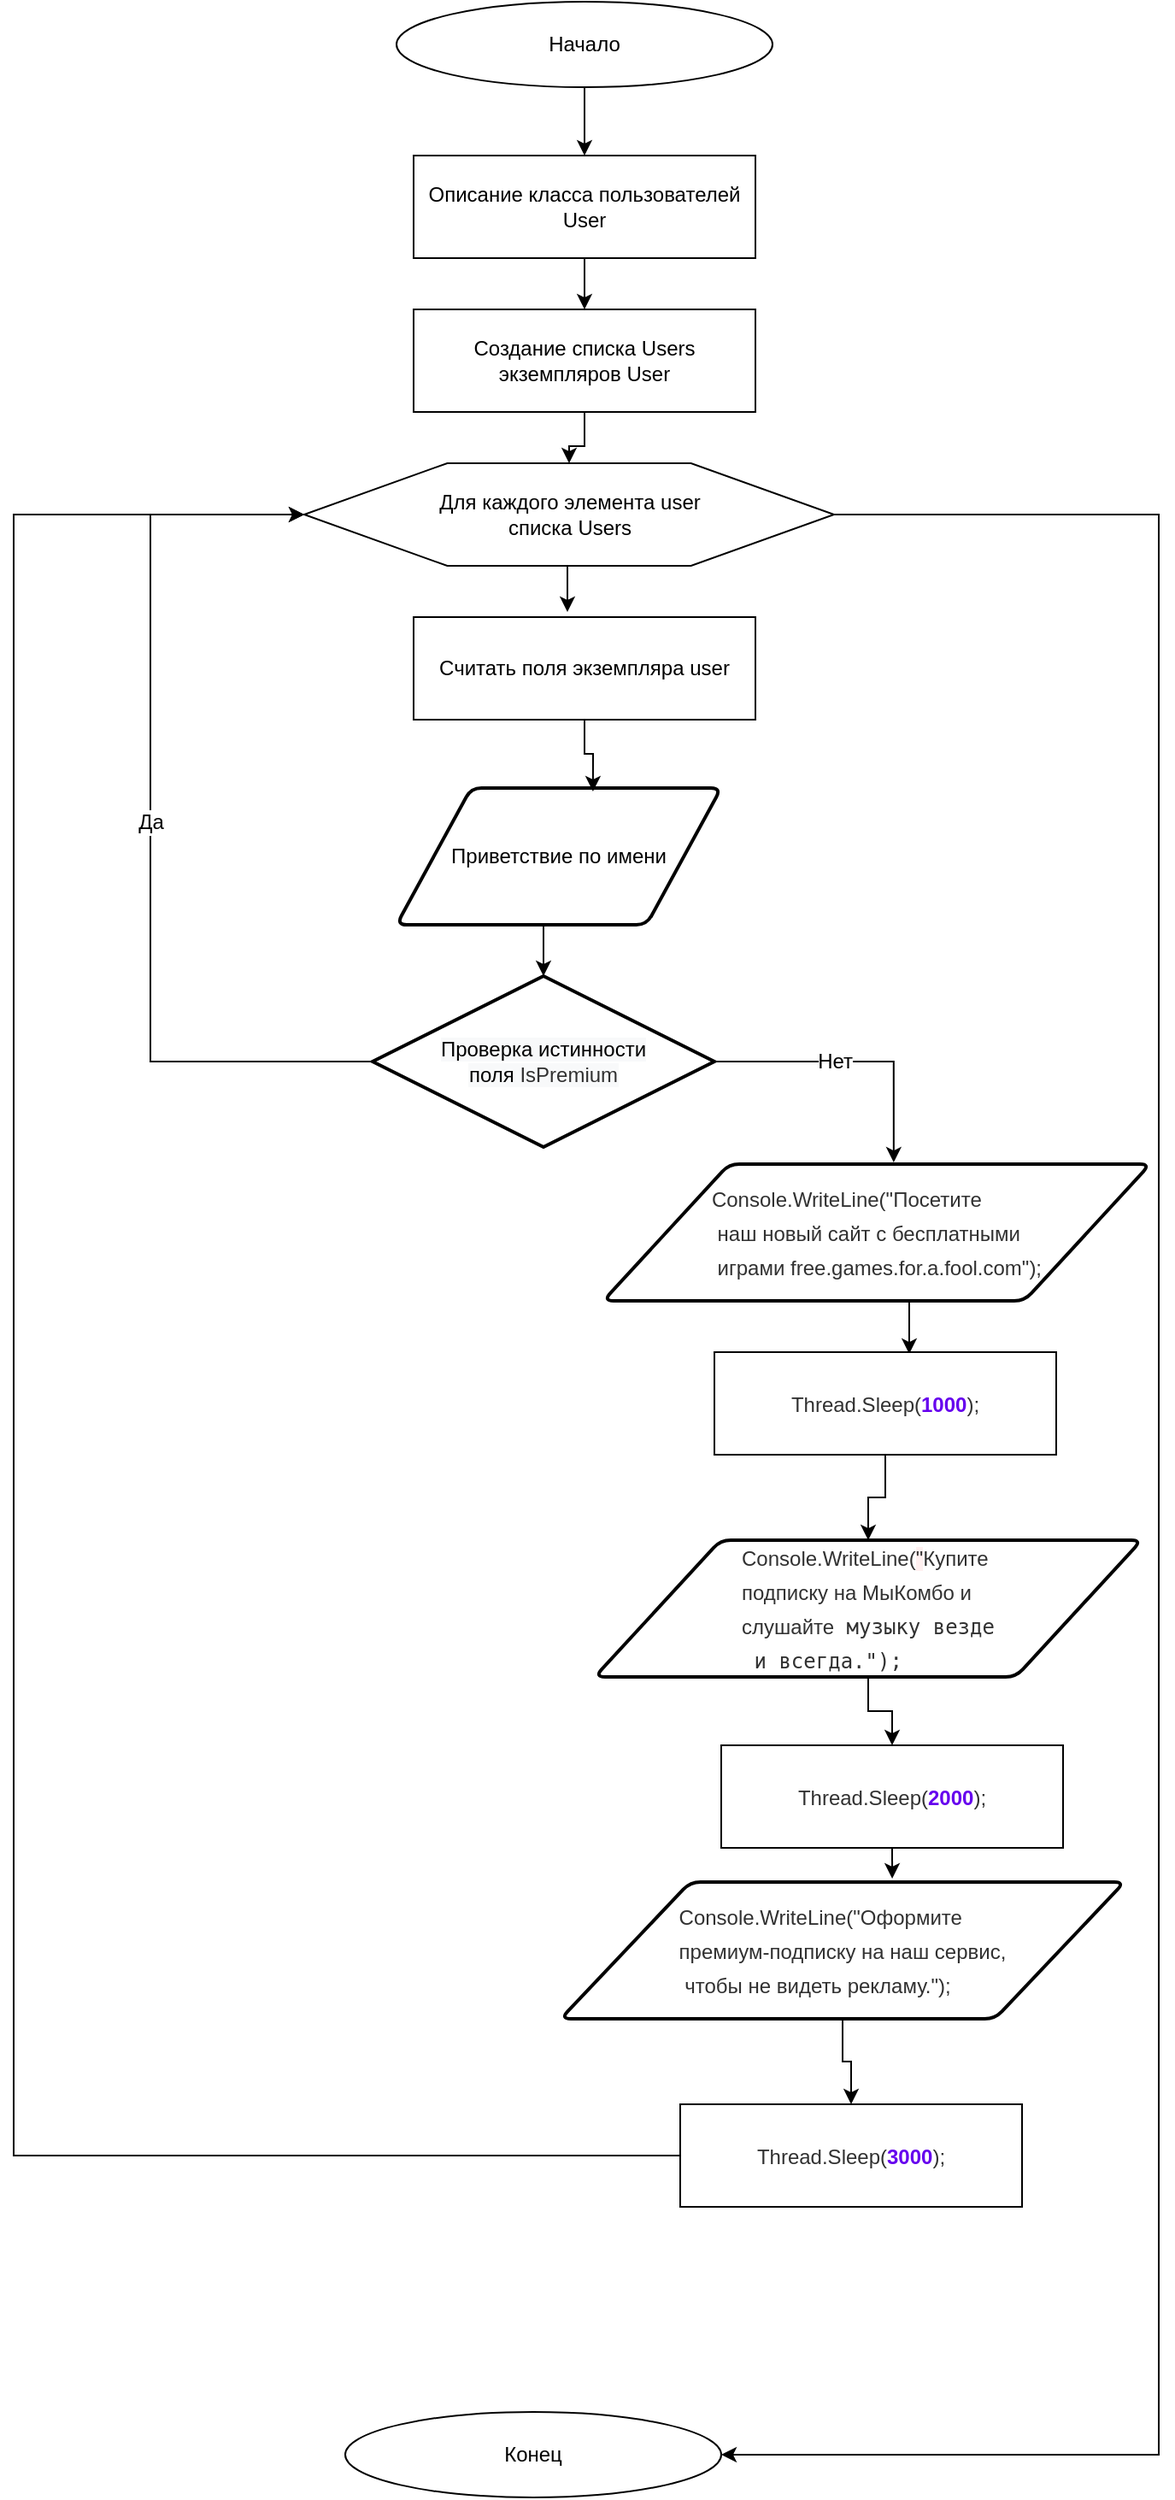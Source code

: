 <mxfile version="16.5.6" type="device"><diagram id="C5RBs43oDa-KdzZeNtuy" name="Page-1"><mxGraphModel dx="1422" dy="762" grid="1" gridSize="10" guides="1" tooltips="1" connect="1" arrows="1" fold="1" page="1" pageScale="1" pageWidth="827" pageHeight="1169" math="0" shadow="0"><root><mxCell id="WIyWlLk6GJQsqaUBKTNV-0"/><mxCell id="WIyWlLk6GJQsqaUBKTNV-1" parent="WIyWlLk6GJQsqaUBKTNV-0"/><mxCell id="hRNkvO-N4JvhFnzbiCry-7" style="edgeStyle=orthogonalEdgeStyle;rounded=0;orthogonalLoop=1;jettySize=auto;html=1;exitX=0.5;exitY=1;exitDx=0;exitDy=0;" edge="1" parent="WIyWlLk6GJQsqaUBKTNV-1" source="hRNkvO-N4JvhFnzbiCry-0" target="hRNkvO-N4JvhFnzbiCry-3"><mxGeometry relative="1" as="geometry"/></mxCell><mxCell id="hRNkvO-N4JvhFnzbiCry-0" value="Начало" style="ellipse;whiteSpace=wrap;html=1;" vertex="1" parent="WIyWlLk6GJQsqaUBKTNV-1"><mxGeometry x="304" y="40" width="220" height="50" as="geometry"/></mxCell><mxCell id="hRNkvO-N4JvhFnzbiCry-2" value="Конец" style="ellipse;whiteSpace=wrap;html=1;" vertex="1" parent="WIyWlLk6GJQsqaUBKTNV-1"><mxGeometry x="274" y="1450" width="220" height="50" as="geometry"/></mxCell><mxCell id="hRNkvO-N4JvhFnzbiCry-8" style="edgeStyle=orthogonalEdgeStyle;rounded=0;orthogonalLoop=1;jettySize=auto;html=1;exitX=0.5;exitY=1;exitDx=0;exitDy=0;entryX=0.5;entryY=0;entryDx=0;entryDy=0;" edge="1" parent="WIyWlLk6GJQsqaUBKTNV-1" source="hRNkvO-N4JvhFnzbiCry-3" target="hRNkvO-N4JvhFnzbiCry-4"><mxGeometry relative="1" as="geometry"/></mxCell><mxCell id="hRNkvO-N4JvhFnzbiCry-3" value="Описание класса пользователей User" style="rounded=0;whiteSpace=wrap;html=1;" vertex="1" parent="WIyWlLk6GJQsqaUBKTNV-1"><mxGeometry x="314" y="130" width="200" height="60" as="geometry"/></mxCell><mxCell id="hRNkvO-N4JvhFnzbiCry-12" style="edgeStyle=orthogonalEdgeStyle;rounded=0;orthogonalLoop=1;jettySize=auto;html=1;exitX=0.5;exitY=1;exitDx=0;exitDy=0;fontFamily=Helvetica;fontSize=12;" edge="1" parent="WIyWlLk6GJQsqaUBKTNV-1" source="hRNkvO-N4JvhFnzbiCry-4" target="hRNkvO-N4JvhFnzbiCry-10"><mxGeometry relative="1" as="geometry"/></mxCell><mxCell id="hRNkvO-N4JvhFnzbiCry-4" value="Создание списка Users экземпляров User" style="rounded=0;whiteSpace=wrap;html=1;" vertex="1" parent="WIyWlLk6GJQsqaUBKTNV-1"><mxGeometry x="314" y="220" width="200" height="60" as="geometry"/></mxCell><mxCell id="hRNkvO-N4JvhFnzbiCry-31" style="edgeStyle=orthogonalEdgeStyle;rounded=0;orthogonalLoop=1;jettySize=auto;html=1;exitX=0.5;exitY=1;exitDx=0;exitDy=0;entryX=0.5;entryY=0;entryDx=0;entryDy=0;entryPerimeter=0;fontFamily=Helvetica;fontSize=12;" edge="1" parent="WIyWlLk6GJQsqaUBKTNV-1" source="hRNkvO-N4JvhFnzbiCry-9" target="hRNkvO-N4JvhFnzbiCry-16"><mxGeometry relative="1" as="geometry"/></mxCell><mxCell id="hRNkvO-N4JvhFnzbiCry-9" value="Приветствие по имени" style="shape=parallelogram;html=1;strokeWidth=2;perimeter=parallelogramPerimeter;whiteSpace=wrap;rounded=1;arcSize=12;size=0.23;" vertex="1" parent="WIyWlLk6GJQsqaUBKTNV-1"><mxGeometry x="304" y="500" width="190" height="80" as="geometry"/></mxCell><mxCell id="hRNkvO-N4JvhFnzbiCry-13" style="edgeStyle=orthogonalEdgeStyle;rounded=0;orthogonalLoop=1;jettySize=auto;html=1;exitX=0.5;exitY=1;exitDx=0;exitDy=0;entryX=0.45;entryY=-0.05;entryDx=0;entryDy=0;entryPerimeter=0;fontFamily=Helvetica;fontSize=12;" edge="1" parent="WIyWlLk6GJQsqaUBKTNV-1" source="hRNkvO-N4JvhFnzbiCry-10" target="hRNkvO-N4JvhFnzbiCry-11"><mxGeometry relative="1" as="geometry"/></mxCell><mxCell id="hRNkvO-N4JvhFnzbiCry-14" style="edgeStyle=orthogonalEdgeStyle;rounded=0;orthogonalLoop=1;jettySize=auto;html=1;exitX=1;exitY=0.5;exitDx=0;exitDy=0;entryX=1;entryY=0.5;entryDx=0;entryDy=0;fontFamily=Helvetica;fontSize=12;" edge="1" parent="WIyWlLk6GJQsqaUBKTNV-1" source="hRNkvO-N4JvhFnzbiCry-10" target="hRNkvO-N4JvhFnzbiCry-2"><mxGeometry relative="1" as="geometry"><Array as="points"><mxPoint x="750" y="340"/><mxPoint x="750" y="1475"/></Array></mxGeometry></mxCell><mxCell id="hRNkvO-N4JvhFnzbiCry-10" value="Для каждого элемента user&lt;br&gt;списка Users" style="verticalLabelPosition=middle;verticalAlign=middle;html=1;shape=hexagon;perimeter=hexagonPerimeter2;arcSize=6;size=0.27;labelPosition=center;align=center;" vertex="1" parent="WIyWlLk6GJQsqaUBKTNV-1"><mxGeometry x="250" y="310" width="310" height="60" as="geometry"/></mxCell><mxCell id="hRNkvO-N4JvhFnzbiCry-15" style="edgeStyle=orthogonalEdgeStyle;rounded=0;orthogonalLoop=1;jettySize=auto;html=1;exitX=0.5;exitY=1;exitDx=0;exitDy=0;entryX=0.605;entryY=0.025;entryDx=0;entryDy=0;entryPerimeter=0;fontFamily=Helvetica;fontSize=12;" edge="1" parent="WIyWlLk6GJQsqaUBKTNV-1" source="hRNkvO-N4JvhFnzbiCry-11" target="hRNkvO-N4JvhFnzbiCry-9"><mxGeometry relative="1" as="geometry"/></mxCell><mxCell id="hRNkvO-N4JvhFnzbiCry-11" value="Считать поля&lt;span&gt;&amp;nbsp;экземпляра user&lt;/span&gt;" style="rounded=0;whiteSpace=wrap;html=1;" vertex="1" parent="WIyWlLk6GJQsqaUBKTNV-1"><mxGeometry x="314" y="400" width="200" height="60" as="geometry"/></mxCell><mxCell id="hRNkvO-N4JvhFnzbiCry-17" value="Да" style="edgeStyle=orthogonalEdgeStyle;rounded=0;orthogonalLoop=1;jettySize=auto;html=1;exitX=0;exitY=0.5;exitDx=0;exitDy=0;exitPerimeter=0;entryX=0;entryY=0.5;entryDx=0;entryDy=0;fontFamily=Helvetica;fontSize=12;labelPosition=center;verticalLabelPosition=middle;align=center;verticalAlign=middle;" edge="1" parent="WIyWlLk6GJQsqaUBKTNV-1" source="hRNkvO-N4JvhFnzbiCry-16" target="hRNkvO-N4JvhFnzbiCry-10"><mxGeometry relative="1" as="geometry"><Array as="points"><mxPoint x="160" y="660"/><mxPoint x="160" y="340"/></Array></mxGeometry></mxCell><mxCell id="hRNkvO-N4JvhFnzbiCry-25" value="Нет" style="edgeStyle=orthogonalEdgeStyle;rounded=0;orthogonalLoop=1;jettySize=auto;html=1;exitX=1;exitY=0.5;exitDx=0;exitDy=0;exitPerimeter=0;entryX=0.531;entryY=-0.012;entryDx=0;entryDy=0;entryPerimeter=0;fontFamily=Helvetica;fontSize=12;labelPosition=left;verticalLabelPosition=middle;align=right;verticalAlign=middle;" edge="1" parent="WIyWlLk6GJQsqaUBKTNV-1" source="hRNkvO-N4JvhFnzbiCry-16" target="hRNkvO-N4JvhFnzbiCry-18"><mxGeometry relative="1" as="geometry"/></mxCell><mxCell id="hRNkvO-N4JvhFnzbiCry-16" value="&#10;&#10;&lt;span style=&quot;color: rgb(0, 0, 0); font-family: helvetica; font-size: 12px; font-style: normal; font-weight: 400; letter-spacing: normal; text-align: center; text-indent: 0px; text-transform: none; word-spacing: 0px; background-color: rgb(248, 249, 250); display: inline; float: none;&quot;&gt;Проверка истинности поля&amp;nbsp;&lt;/span&gt;&lt;span style=&quot;font-family: helvetica; font-size: 12px; font-style: normal; font-weight: 400; letter-spacing: normal; text-indent: 0px; text-transform: none; word-spacing: 0px; background-color: rgb(248, 249, 250); color: rgb(49, 49, 49); text-align: left;&quot;&gt;IsPremium&lt;/span&gt;&#10;&#10;" style="strokeWidth=2;html=1;shape=mxgraph.flowchart.decision;whiteSpace=wrap;fontFamily=Helvetica;fontSize=12;" vertex="1" parent="WIyWlLk6GJQsqaUBKTNV-1"><mxGeometry x="290" y="610" width="200" height="100" as="geometry"/></mxCell><mxCell id="hRNkvO-N4JvhFnzbiCry-20" style="edgeStyle=orthogonalEdgeStyle;rounded=0;orthogonalLoop=1;jettySize=auto;html=1;exitX=0.5;exitY=1;exitDx=0;exitDy=0;entryX=0.57;entryY=0.017;entryDx=0;entryDy=0;entryPerimeter=0;fontFamily=Helvetica;fontSize=12;" edge="1" parent="WIyWlLk6GJQsqaUBKTNV-1" source="hRNkvO-N4JvhFnzbiCry-18" target="hRNkvO-N4JvhFnzbiCry-19"><mxGeometry relative="1" as="geometry"/></mxCell><mxCell id="hRNkvO-N4JvhFnzbiCry-18" value="&lt;pre style=&quot;box-sizing: inherit ; overflow-wrap: break-word ; line-height: 20px ; margin-top: 0px ; margin-bottom: 0px ; color: rgb(49 , 49 , 49) ; text-align: left&quot;&gt;&lt;font face=&quot;Helvetica&quot; style=&quot;font-size: 12px&quot;&gt;&lt;font&gt;Console.WriteLine(&quot;&lt;/font&gt;Посетите&lt;/font&gt;&lt;/pre&gt;&lt;pre style=&quot;box-sizing: inherit ; overflow-wrap: break-word ; line-height: 20px ; margin-top: 0px ; margin-bottom: 0px ; color: rgb(49 , 49 , 49) ; text-align: left&quot;&gt;&lt;font face=&quot;Helvetica&quot; style=&quot;font-size: 12px&quot;&gt; наш новый сайт с бесплатными&lt;/font&gt;&lt;/pre&gt;&lt;pre style=&quot;box-sizing: inherit ; overflow-wrap: break-word ; line-height: 20px ; margin-top: 0px ; margin-bottom: 0px ; color: rgb(49 , 49 , 49) ; text-align: left&quot;&gt;&lt;font face=&quot;Helvetica&quot; style=&quot;font-size: 12px&quot;&gt; играми free.games.for.a.fool.com&quot;&lt;span&gt;);&lt;/span&gt;&lt;/font&gt;&lt;br&gt;&lt;/pre&gt;" style="shape=parallelogram;html=1;strokeWidth=2;perimeter=parallelogramPerimeter;whiteSpace=wrap;rounded=1;arcSize=12;size=0.23;" vertex="1" parent="WIyWlLk6GJQsqaUBKTNV-1"><mxGeometry x="425" y="720" width="320" height="80" as="geometry"/></mxCell><mxCell id="hRNkvO-N4JvhFnzbiCry-22" style="edgeStyle=orthogonalEdgeStyle;rounded=0;orthogonalLoop=1;jettySize=auto;html=1;exitX=0.5;exitY=1;exitDx=0;exitDy=0;fontFamily=Helvetica;fontSize=12;" edge="1" parent="WIyWlLk6GJQsqaUBKTNV-1" source="hRNkvO-N4JvhFnzbiCry-19" target="hRNkvO-N4JvhFnzbiCry-21"><mxGeometry relative="1" as="geometry"/></mxCell><mxCell id="hRNkvO-N4JvhFnzbiCry-19" value="&lt;pre style=&quot;box-sizing: inherit ; overflow-wrap: break-word ; line-height: 20px ; margin-top: 0px ; margin-bottom: 0px ; color: rgb(49 , 49 , 49) ; text-align: left&quot;&gt;&lt;font face=&quot;Helvetica&quot; style=&quot;font-size: 12px&quot;&gt;Thread.Sleep(&lt;span style=&quot;box-sizing: inherit ; color: rgb(102 , 0 , 238) ; font-style: inherit ; font-variant: inherit ; font-weight: bold ; font-stretch: inherit ; line-height: 1.4em&quot;&gt;1000&lt;/span&gt;);&lt;/font&gt;&lt;/pre&gt;" style="rounded=0;whiteSpace=wrap;html=1;" vertex="1" parent="WIyWlLk6GJQsqaUBKTNV-1"><mxGeometry x="490" y="830" width="200" height="60" as="geometry"/></mxCell><mxCell id="hRNkvO-N4JvhFnzbiCry-24" style="edgeStyle=orthogonalEdgeStyle;rounded=0;orthogonalLoop=1;jettySize=auto;html=1;exitX=0.5;exitY=1;exitDx=0;exitDy=0;entryX=0.5;entryY=0;entryDx=0;entryDy=0;fontFamily=Helvetica;fontSize=12;" edge="1" parent="WIyWlLk6GJQsqaUBKTNV-1" source="hRNkvO-N4JvhFnzbiCry-21" target="hRNkvO-N4JvhFnzbiCry-23"><mxGeometry relative="1" as="geometry"/></mxCell><mxCell id="hRNkvO-N4JvhFnzbiCry-21" value="&lt;pre style=&quot;box-sizing: inherit ; overflow-wrap: break-word ; line-height: 20px ; margin-top: 0px ; margin-bottom: 0px ; color: rgb(49 , 49 , 49) ; text-align: left&quot;&gt;&lt;font face=&quot;Helvetica&quot; style=&quot;font-size: 12px&quot;&gt;&lt;font&gt;Console.WriteLine(&lt;span style=&quot;box-sizing: inherit ; color: inherit ; font-style: inherit ; font-variant: inherit ; font-weight: inherit ; font-stretch: inherit ; line-height: 1.4em ; background-color: rgb(255 , 240 , 240)&quot;&gt;&quot;&lt;/span&gt;&lt;/font&gt;Купите &lt;/font&gt;&lt;/pre&gt;&lt;pre style=&quot;box-sizing: inherit ; overflow-wrap: break-word ; line-height: 20px ; margin-top: 0px ; margin-bottom: 0px ; color: rgb(49 , 49 , 49) ; text-align: left&quot;&gt;&lt;font face=&quot;Helvetica&quot; style=&quot;font-size: 12px&quot;&gt;подписку на МыКомбо и &lt;/font&gt;&lt;/pre&gt;&lt;pre style=&quot;box-sizing: inherit ; overflow-wrap: break-word ; line-height: 20px ; margin-top: 0px ; margin-bottom: 0px ; color: rgb(49 , 49 , 49) ; text-align: left&quot;&gt;&lt;font face=&quot;Helvetica&quot; style=&quot;font-size: 12px&quot;&gt;слушайте&lt;/font&gt; музыку везде&lt;/pre&gt;&lt;pre style=&quot;box-sizing: inherit ; overflow-wrap: break-word ; line-height: 20px ; margin-top: 0px ; margin-bottom: 0px ; color: rgb(49 , 49 , 49) ; text-align: left&quot;&gt; и всегда.&quot;);&lt;/pre&gt;" style="shape=parallelogram;html=1;strokeWidth=2;perimeter=parallelogramPerimeter;whiteSpace=wrap;rounded=1;arcSize=12;size=0.23;" vertex="1" parent="WIyWlLk6GJQsqaUBKTNV-1"><mxGeometry x="420" y="940" width="320" height="80" as="geometry"/></mxCell><mxCell id="hRNkvO-N4JvhFnzbiCry-27" style="edgeStyle=orthogonalEdgeStyle;rounded=0;orthogonalLoop=1;jettySize=auto;html=1;exitX=0.5;exitY=1;exitDx=0;exitDy=0;entryX=0.588;entryY=-0.025;entryDx=0;entryDy=0;entryPerimeter=0;fontFamily=Helvetica;fontSize=12;" edge="1" parent="WIyWlLk6GJQsqaUBKTNV-1" source="hRNkvO-N4JvhFnzbiCry-23" target="hRNkvO-N4JvhFnzbiCry-26"><mxGeometry relative="1" as="geometry"/></mxCell><mxCell id="hRNkvO-N4JvhFnzbiCry-23" value="&lt;pre style=&quot;box-sizing: inherit ; overflow-wrap: break-word ; line-height: 20px ; margin-top: 0px ; margin-bottom: 0px ; color: rgb(49 , 49 , 49) ; text-align: left&quot;&gt;&lt;font face=&quot;Helvetica&quot; style=&quot;font-size: 12px&quot;&gt;Thread.Sleep(&lt;span style=&quot;box-sizing: inherit ; color: rgb(102 , 0 , 238) ; font-style: inherit ; font-variant: inherit ; font-weight: bold ; font-stretch: inherit ; line-height: 1.4em&quot;&gt;2000&lt;/span&gt;);&lt;/font&gt;&lt;/pre&gt;" style="rounded=0;whiteSpace=wrap;html=1;" vertex="1" parent="WIyWlLk6GJQsqaUBKTNV-1"><mxGeometry x="494" y="1060" width="200" height="60" as="geometry"/></mxCell><mxCell id="hRNkvO-N4JvhFnzbiCry-29" style="edgeStyle=orthogonalEdgeStyle;rounded=0;orthogonalLoop=1;jettySize=auto;html=1;exitX=0.5;exitY=1;exitDx=0;exitDy=0;entryX=0.5;entryY=0;entryDx=0;entryDy=0;fontFamily=Helvetica;fontSize=12;" edge="1" parent="WIyWlLk6GJQsqaUBKTNV-1" source="hRNkvO-N4JvhFnzbiCry-26" target="hRNkvO-N4JvhFnzbiCry-28"><mxGeometry relative="1" as="geometry"/></mxCell><mxCell id="hRNkvO-N4JvhFnzbiCry-26" value="&lt;pre style=&quot;box-sizing: inherit ; overflow-wrap: break-word ; line-height: 20px ; margin-top: 0px ; margin-bottom: 0px ; color: rgb(49 , 49 , 49) ; text-align: left&quot;&gt;&lt;font face=&quot;Helvetica&quot; style=&quot;font-size: 12px&quot;&gt;&lt;font&gt;&lt;font&gt;Console.WriteLine(&lt;/font&gt;&lt;/font&gt;&quot;Оформите &lt;/font&gt;&lt;/pre&gt;&lt;pre style=&quot;box-sizing: inherit ; overflow-wrap: break-word ; line-height: 20px ; margin-top: 0px ; margin-bottom: 0px ; color: rgb(49 , 49 , 49) ; text-align: left&quot;&gt;&lt;font face=&quot;Helvetica&quot; style=&quot;font-size: 12px&quot;&gt;премиум-подписку на наш сервис,&lt;/font&gt;&lt;/pre&gt;&lt;pre style=&quot;box-sizing: inherit ; overflow-wrap: break-word ; line-height: 20px ; margin-top: 0px ; margin-bottom: 0px ; color: rgb(49 , 49 , 49) ; text-align: left&quot;&gt;&lt;font face=&quot;Helvetica&quot; style=&quot;font-size: 12px&quot;&gt; чтобы не видеть рекламу.&quot;);&lt;/font&gt;&lt;/pre&gt;" style="shape=parallelogram;html=1;strokeWidth=2;perimeter=parallelogramPerimeter;whiteSpace=wrap;rounded=1;arcSize=12;size=0.23;" vertex="1" parent="WIyWlLk6GJQsqaUBKTNV-1"><mxGeometry x="400" y="1140" width="330" height="80" as="geometry"/></mxCell><mxCell id="hRNkvO-N4JvhFnzbiCry-30" style="edgeStyle=orthogonalEdgeStyle;rounded=0;orthogonalLoop=1;jettySize=auto;html=1;exitX=0;exitY=0.5;exitDx=0;exitDy=0;fontFamily=Helvetica;fontSize=12;" edge="1" parent="WIyWlLk6GJQsqaUBKTNV-1" source="hRNkvO-N4JvhFnzbiCry-28" target="hRNkvO-N4JvhFnzbiCry-10"><mxGeometry relative="1" as="geometry"><Array as="points"><mxPoint x="80" y="1300"/><mxPoint x="80" y="340"/></Array></mxGeometry></mxCell><mxCell id="hRNkvO-N4JvhFnzbiCry-28" value="&lt;pre style=&quot;box-sizing: inherit ; overflow-wrap: break-word ; line-height: 20px ; margin-top: 0px ; margin-bottom: 0px ; color: rgb(49 , 49 , 49) ; text-align: left&quot;&gt;&lt;font face=&quot;Helvetica&quot; style=&quot;font-size: 12px&quot;&gt;Thread.Sleep(&lt;span style=&quot;box-sizing: inherit ; color: rgb(102 , 0 , 238) ; font-style: inherit ; font-variant: inherit ; font-weight: bold ; font-stretch: inherit ; line-height: 1.4em&quot;&gt;3000&lt;/span&gt;);&lt;/font&gt;&lt;/pre&gt;" style="rounded=0;whiteSpace=wrap;html=1;" vertex="1" parent="WIyWlLk6GJQsqaUBKTNV-1"><mxGeometry x="470" y="1270" width="200" height="60" as="geometry"/></mxCell></root></mxGraphModel></diagram></mxfile>